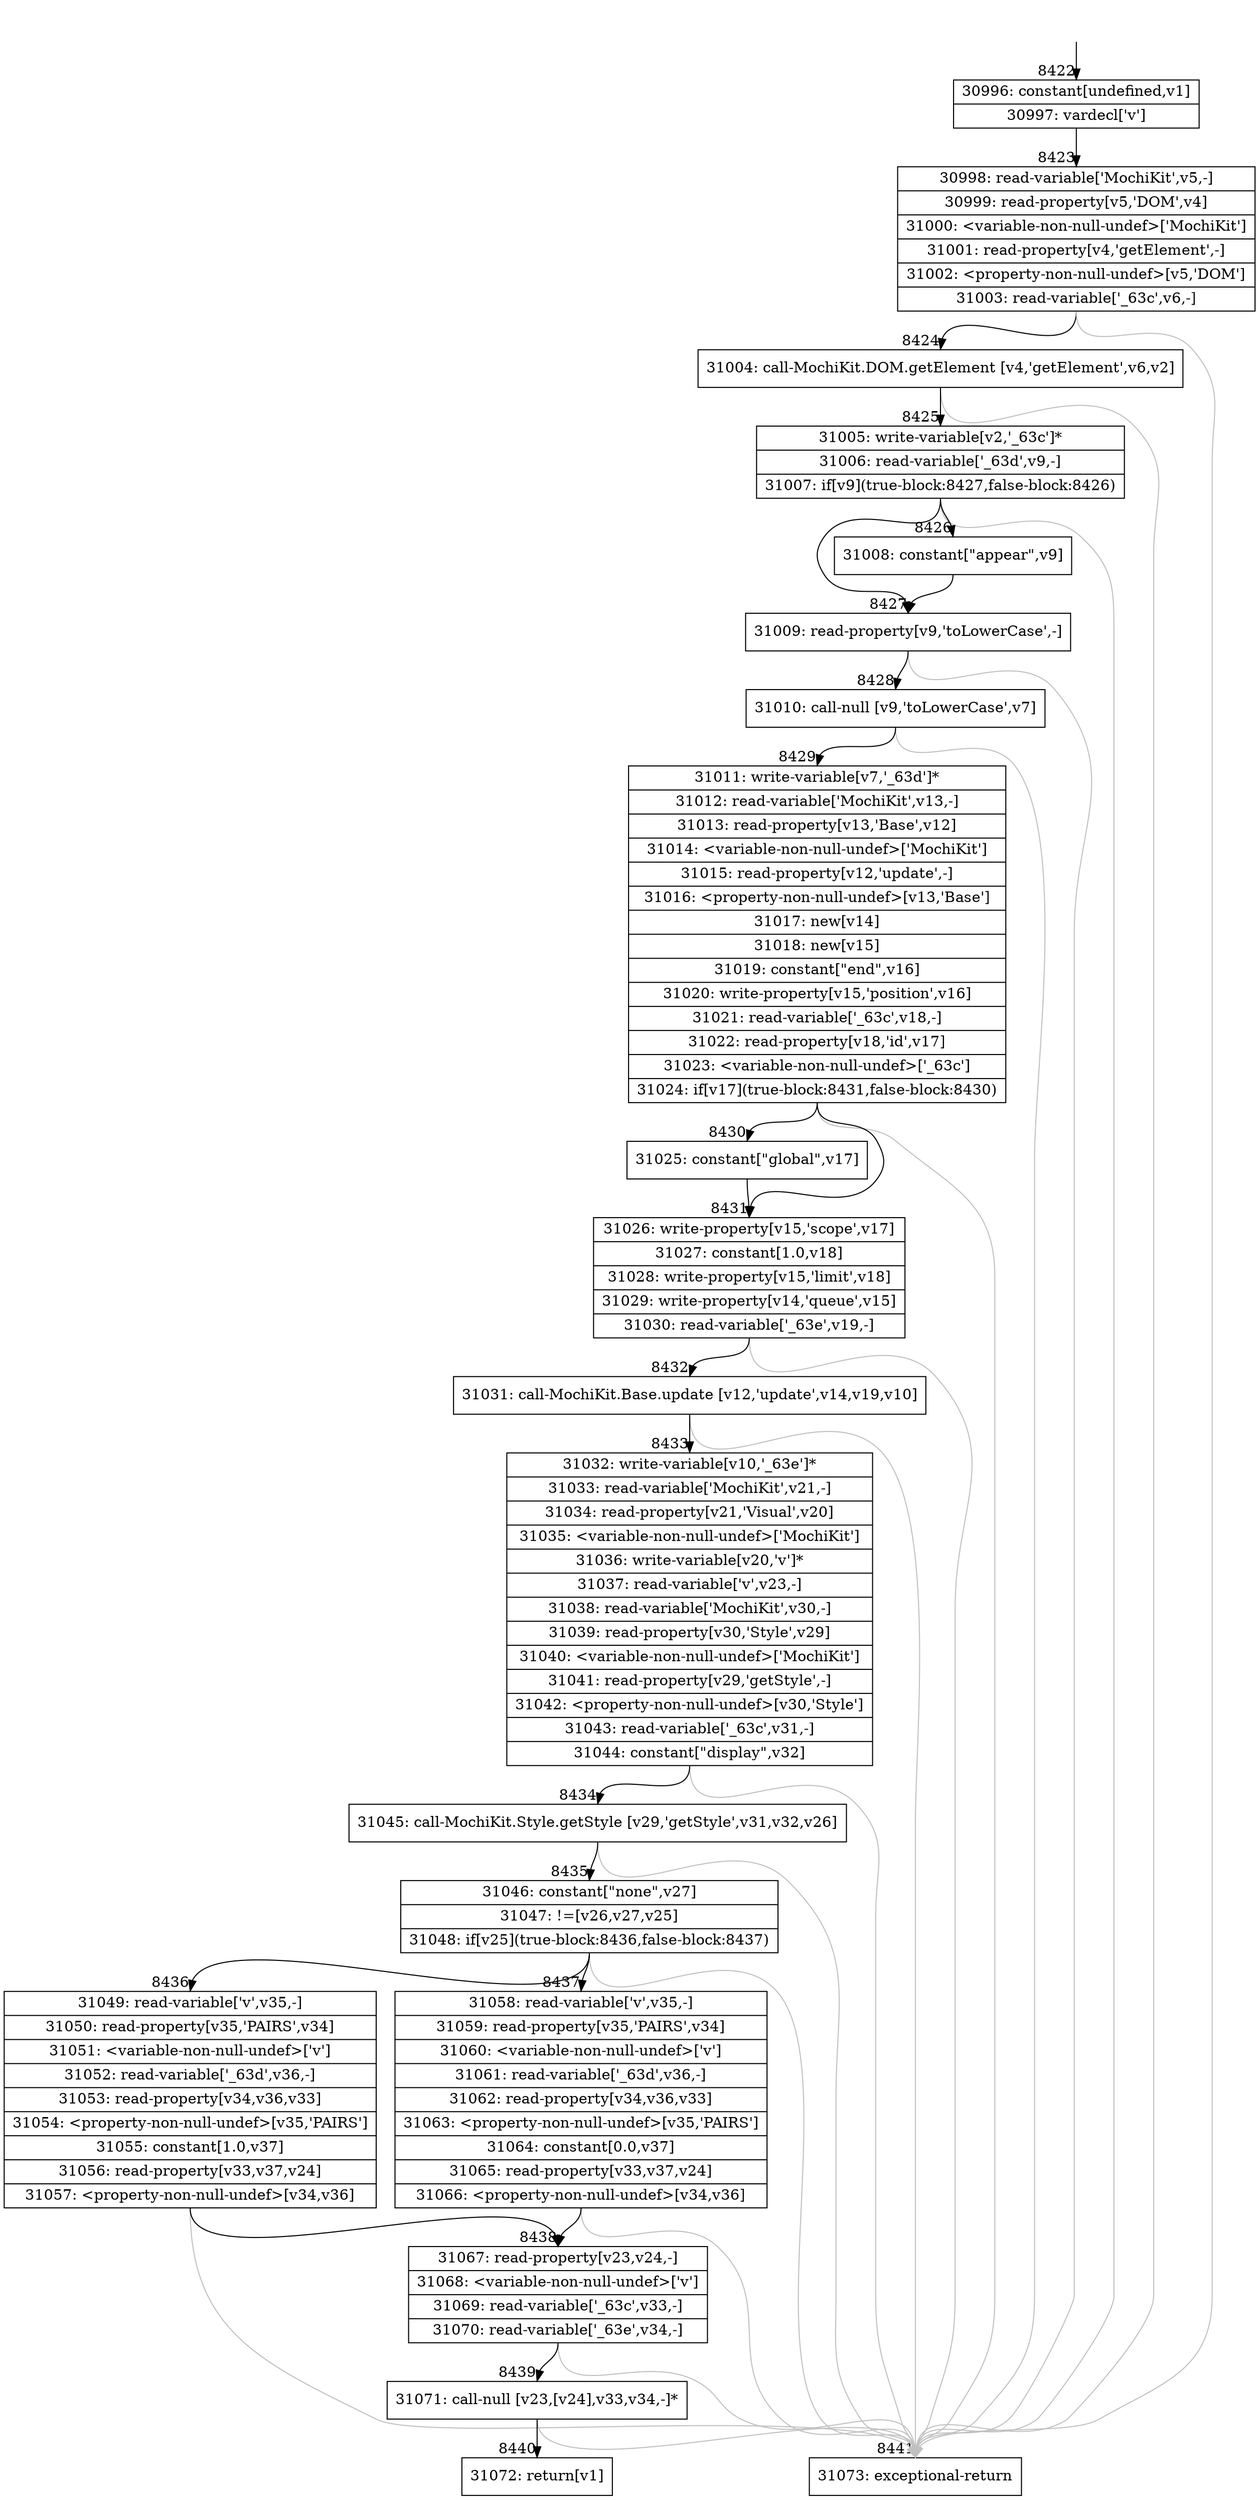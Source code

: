 digraph {
rankdir="TD"
BB_entry558[shape=none,label=""];
BB_entry558 -> BB8422 [tailport=s, headport=n, headlabel="    8422"]
BB8422 [shape=record label="{30996: constant[undefined,v1]|30997: vardecl['v']}" ] 
BB8422 -> BB8423 [tailport=s, headport=n, headlabel="      8423"]
BB8423 [shape=record label="{30998: read-variable['MochiKit',v5,-]|30999: read-property[v5,'DOM',v4]|31000: \<variable-non-null-undef\>['MochiKit']|31001: read-property[v4,'getElement',-]|31002: \<property-non-null-undef\>[v5,'DOM']|31003: read-variable['_63c',v6,-]}" ] 
BB8423 -> BB8424 [tailport=s, headport=n, headlabel="      8424"]
BB8423 -> BB8441 [tailport=s, headport=n, color=gray, headlabel="      8441"]
BB8424 [shape=record label="{31004: call-MochiKit.DOM.getElement [v4,'getElement',v6,v2]}" ] 
BB8424 -> BB8425 [tailport=s, headport=n, headlabel="      8425"]
BB8424 -> BB8441 [tailport=s, headport=n, color=gray]
BB8425 [shape=record label="{31005: write-variable[v2,'_63c']*|31006: read-variable['_63d',v9,-]|31007: if[v9](true-block:8427,false-block:8426)}" ] 
BB8425 -> BB8427 [tailport=s, headport=n, headlabel="      8427"]
BB8425 -> BB8426 [tailport=s, headport=n, headlabel="      8426"]
BB8425 -> BB8441 [tailport=s, headport=n, color=gray]
BB8426 [shape=record label="{31008: constant[\"appear\",v9]}" ] 
BB8426 -> BB8427 [tailport=s, headport=n]
BB8427 [shape=record label="{31009: read-property[v9,'toLowerCase',-]}" ] 
BB8427 -> BB8428 [tailport=s, headport=n, headlabel="      8428"]
BB8427 -> BB8441 [tailport=s, headport=n, color=gray]
BB8428 [shape=record label="{31010: call-null [v9,'toLowerCase',v7]}" ] 
BB8428 -> BB8429 [tailport=s, headport=n, headlabel="      8429"]
BB8428 -> BB8441 [tailport=s, headport=n, color=gray]
BB8429 [shape=record label="{31011: write-variable[v7,'_63d']*|31012: read-variable['MochiKit',v13,-]|31013: read-property[v13,'Base',v12]|31014: \<variable-non-null-undef\>['MochiKit']|31015: read-property[v12,'update',-]|31016: \<property-non-null-undef\>[v13,'Base']|31017: new[v14]|31018: new[v15]|31019: constant[\"end\",v16]|31020: write-property[v15,'position',v16]|31021: read-variable['_63c',v18,-]|31022: read-property[v18,'id',v17]|31023: \<variable-non-null-undef\>['_63c']|31024: if[v17](true-block:8431,false-block:8430)}" ] 
BB8429 -> BB8431 [tailport=s, headport=n, headlabel="      8431"]
BB8429 -> BB8430 [tailport=s, headport=n, headlabel="      8430"]
BB8429 -> BB8441 [tailport=s, headport=n, color=gray]
BB8430 [shape=record label="{31025: constant[\"global\",v17]}" ] 
BB8430 -> BB8431 [tailport=s, headport=n]
BB8431 [shape=record label="{31026: write-property[v15,'scope',v17]|31027: constant[1.0,v18]|31028: write-property[v15,'limit',v18]|31029: write-property[v14,'queue',v15]|31030: read-variable['_63e',v19,-]}" ] 
BB8431 -> BB8432 [tailport=s, headport=n, headlabel="      8432"]
BB8431 -> BB8441 [tailport=s, headport=n, color=gray]
BB8432 [shape=record label="{31031: call-MochiKit.Base.update [v12,'update',v14,v19,v10]}" ] 
BB8432 -> BB8433 [tailport=s, headport=n, headlabel="      8433"]
BB8432 -> BB8441 [tailport=s, headport=n, color=gray]
BB8433 [shape=record label="{31032: write-variable[v10,'_63e']*|31033: read-variable['MochiKit',v21,-]|31034: read-property[v21,'Visual',v20]|31035: \<variable-non-null-undef\>['MochiKit']|31036: write-variable[v20,'v']*|31037: read-variable['v',v23,-]|31038: read-variable['MochiKit',v30,-]|31039: read-property[v30,'Style',v29]|31040: \<variable-non-null-undef\>['MochiKit']|31041: read-property[v29,'getStyle',-]|31042: \<property-non-null-undef\>[v30,'Style']|31043: read-variable['_63c',v31,-]|31044: constant[\"display\",v32]}" ] 
BB8433 -> BB8434 [tailport=s, headport=n, headlabel="      8434"]
BB8433 -> BB8441 [tailport=s, headport=n, color=gray]
BB8434 [shape=record label="{31045: call-MochiKit.Style.getStyle [v29,'getStyle',v31,v32,v26]}" ] 
BB8434 -> BB8435 [tailport=s, headport=n, headlabel="      8435"]
BB8434 -> BB8441 [tailport=s, headport=n, color=gray]
BB8435 [shape=record label="{31046: constant[\"none\",v27]|31047: !=[v26,v27,v25]|31048: if[v25](true-block:8436,false-block:8437)}" ] 
BB8435 -> BB8436 [tailport=s, headport=n, headlabel="      8436"]
BB8435 -> BB8437 [tailport=s, headport=n, headlabel="      8437"]
BB8435 -> BB8441 [tailport=s, headport=n, color=gray]
BB8436 [shape=record label="{31049: read-variable['v',v35,-]|31050: read-property[v35,'PAIRS',v34]|31051: \<variable-non-null-undef\>['v']|31052: read-variable['_63d',v36,-]|31053: read-property[v34,v36,v33]|31054: \<property-non-null-undef\>[v35,'PAIRS']|31055: constant[1.0,v37]|31056: read-property[v33,v37,v24]|31057: \<property-non-null-undef\>[v34,v36]}" ] 
BB8436 -> BB8438 [tailport=s, headport=n, headlabel="      8438"]
BB8436 -> BB8441 [tailport=s, headport=n, color=gray]
BB8437 [shape=record label="{31058: read-variable['v',v35,-]|31059: read-property[v35,'PAIRS',v34]|31060: \<variable-non-null-undef\>['v']|31061: read-variable['_63d',v36,-]|31062: read-property[v34,v36,v33]|31063: \<property-non-null-undef\>[v35,'PAIRS']|31064: constant[0.0,v37]|31065: read-property[v33,v37,v24]|31066: \<property-non-null-undef\>[v34,v36]}" ] 
BB8437 -> BB8438 [tailport=s, headport=n]
BB8437 -> BB8441 [tailport=s, headport=n, color=gray]
BB8438 [shape=record label="{31067: read-property[v23,v24,-]|31068: \<variable-non-null-undef\>['v']|31069: read-variable['_63c',v33,-]|31070: read-variable['_63e',v34,-]}" ] 
BB8438 -> BB8439 [tailport=s, headport=n, headlabel="      8439"]
BB8438 -> BB8441 [tailport=s, headport=n, color=gray]
BB8439 [shape=record label="{31071: call-null [v23,[v24],v33,v34,-]*}" ] 
BB8439 -> BB8440 [tailport=s, headport=n, headlabel="      8440"]
BB8439 -> BB8441 [tailport=s, headport=n, color=gray]
BB8440 [shape=record label="{31072: return[v1]}" ] 
BB8441 [shape=record label="{31073: exceptional-return}" ] 
//#$~ 6060
}
